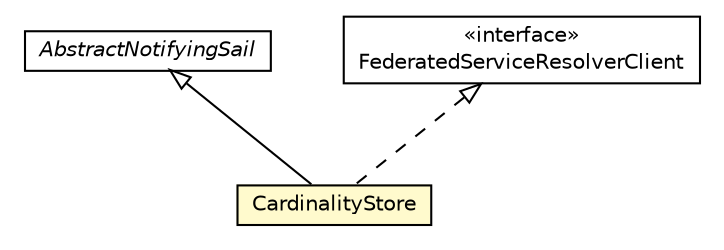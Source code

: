 #!/usr/local/bin/dot
#
# Class diagram 
# Generated by UMLGraph version R5_6-24-gf6e263 (http://www.umlgraph.org/)
#

digraph G {
	edge [fontname="Helvetica",fontsize=10,labelfontname="Helvetica",labelfontsize=10];
	node [fontname="Helvetica",fontsize=10,shape=plaintext];
	nodesep=0.25;
	ranksep=0.5;
	// org.universAAL.context.rdf4j.sail.CardinalityStore
	c2060 [label=<<table title="org.universAAL.context.rdf4j.sail.CardinalityStore" border="0" cellborder="1" cellspacing="0" cellpadding="2" port="p" bgcolor="lemonChiffon" href="./CardinalityStore.html">
		<tr><td><table border="0" cellspacing="0" cellpadding="1">
<tr><td align="center" balign="center"> CardinalityStore </td></tr>
		</table></td></tr>
		</table>>, URL="./CardinalityStore.html", fontname="Helvetica", fontcolor="black", fontsize=10.0];
	//org.universAAL.context.rdf4j.sail.CardinalityStore extends org.eclipse.rdf4j.sail.helpers.AbstractNotifyingSail
	c2120:p -> c2060:p [dir=back,arrowtail=empty];
	//org.universAAL.context.rdf4j.sail.CardinalityStore implements org.eclipse.rdf4j.query.algebra.evaluation.federation.FederatedServiceResolverClient
	c2121:p -> c2060:p [dir=back,arrowtail=empty,style=dashed];
	// org.eclipse.rdf4j.query.algebra.evaluation.federation.FederatedServiceResolverClient
	c2121 [label=<<table title="org.eclipse.rdf4j.query.algebra.evaluation.federation.FederatedServiceResolverClient" border="0" cellborder="1" cellspacing="0" cellpadding="2" port="p" href="http://java.sun.com/j2se/1.4.2/docs/api/org/eclipse/rdf4j/query/algebra/evaluation/federation/FederatedServiceResolverClient.html">
		<tr><td><table border="0" cellspacing="0" cellpadding="1">
<tr><td align="center" balign="center"> &#171;interface&#187; </td></tr>
<tr><td align="center" balign="center"> FederatedServiceResolverClient </td></tr>
		</table></td></tr>
		</table>>, URL="http://java.sun.com/j2se/1.4.2/docs/api/org/eclipse/rdf4j/query/algebra/evaluation/federation/FederatedServiceResolverClient.html", fontname="Helvetica", fontcolor="black", fontsize=10.0];
	// org.eclipse.rdf4j.sail.helpers.AbstractNotifyingSail
	c2120 [label=<<table title="org.eclipse.rdf4j.sail.helpers.AbstractNotifyingSail" border="0" cellborder="1" cellspacing="0" cellpadding="2" port="p" href="http://java.sun.com/j2se/1.4.2/docs/api/org/eclipse/rdf4j/sail/helpers/AbstractNotifyingSail.html">
		<tr><td><table border="0" cellspacing="0" cellpadding="1">
<tr><td align="center" balign="center"><font face="Helvetica-Oblique"> AbstractNotifyingSail </font></td></tr>
		</table></td></tr>
		</table>>, URL="http://java.sun.com/j2se/1.4.2/docs/api/org/eclipse/rdf4j/sail/helpers/AbstractNotifyingSail.html", fontname="Helvetica", fontcolor="black", fontsize=10.0];
}

